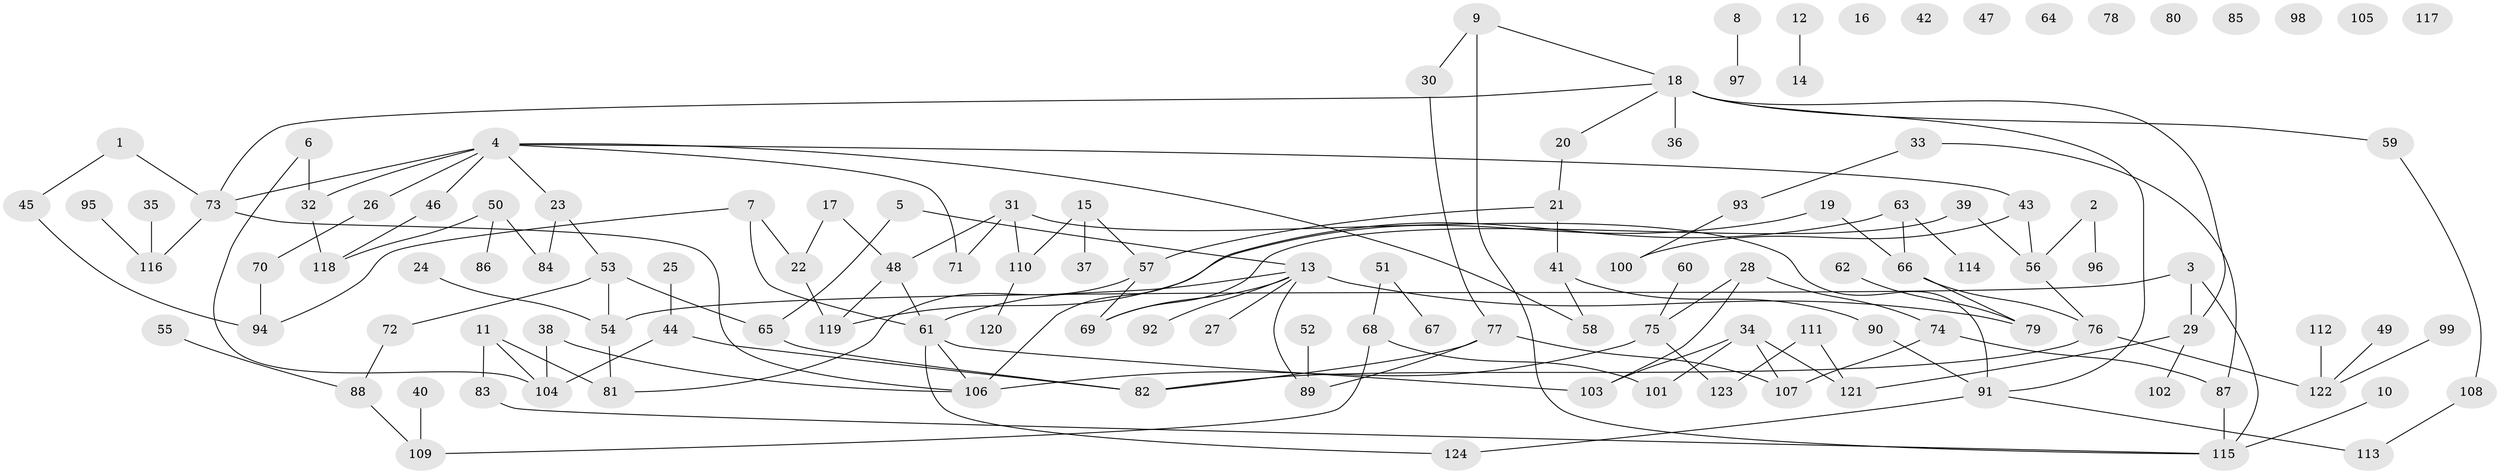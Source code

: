 // coarse degree distribution, {2: 0.18823529411764706, 1: 0.2235294117647059, 3: 0.21176470588235294, 11: 0.011764705882352941, 4: 0.10588235294117647, 7: 0.011764705882352941, 0: 0.12941176470588237, 6: 0.03529411764705882, 9: 0.011764705882352941, 5: 0.07058823529411765}
// Generated by graph-tools (version 1.1) at 2025/23/03/03/25 07:23:28]
// undirected, 124 vertices, 148 edges
graph export_dot {
graph [start="1"]
  node [color=gray90,style=filled];
  1;
  2;
  3;
  4;
  5;
  6;
  7;
  8;
  9;
  10;
  11;
  12;
  13;
  14;
  15;
  16;
  17;
  18;
  19;
  20;
  21;
  22;
  23;
  24;
  25;
  26;
  27;
  28;
  29;
  30;
  31;
  32;
  33;
  34;
  35;
  36;
  37;
  38;
  39;
  40;
  41;
  42;
  43;
  44;
  45;
  46;
  47;
  48;
  49;
  50;
  51;
  52;
  53;
  54;
  55;
  56;
  57;
  58;
  59;
  60;
  61;
  62;
  63;
  64;
  65;
  66;
  67;
  68;
  69;
  70;
  71;
  72;
  73;
  74;
  75;
  76;
  77;
  78;
  79;
  80;
  81;
  82;
  83;
  84;
  85;
  86;
  87;
  88;
  89;
  90;
  91;
  92;
  93;
  94;
  95;
  96;
  97;
  98;
  99;
  100;
  101;
  102;
  103;
  104;
  105;
  106;
  107;
  108;
  109;
  110;
  111;
  112;
  113;
  114;
  115;
  116;
  117;
  118;
  119;
  120;
  121;
  122;
  123;
  124;
  1 -- 45;
  1 -- 73;
  2 -- 56;
  2 -- 96;
  3 -- 29;
  3 -- 54;
  3 -- 115;
  4 -- 23;
  4 -- 26;
  4 -- 32;
  4 -- 43;
  4 -- 46;
  4 -- 58;
  4 -- 71;
  4 -- 73;
  5 -- 13;
  5 -- 65;
  6 -- 32;
  6 -- 104;
  7 -- 22;
  7 -- 61;
  7 -- 94;
  8 -- 97;
  9 -- 18;
  9 -- 30;
  9 -- 115;
  10 -- 115;
  11 -- 81;
  11 -- 83;
  11 -- 104;
  12 -- 14;
  13 -- 27;
  13 -- 61;
  13 -- 69;
  13 -- 79;
  13 -- 89;
  13 -- 92;
  15 -- 37;
  15 -- 57;
  15 -- 110;
  17 -- 22;
  17 -- 48;
  18 -- 20;
  18 -- 29;
  18 -- 36;
  18 -- 59;
  18 -- 73;
  18 -- 91;
  19 -- 66;
  19 -- 106;
  20 -- 21;
  21 -- 41;
  21 -- 57;
  22 -- 119;
  23 -- 53;
  23 -- 84;
  24 -- 54;
  25 -- 44;
  26 -- 70;
  28 -- 74;
  28 -- 75;
  28 -- 103;
  29 -- 102;
  29 -- 121;
  30 -- 77;
  31 -- 48;
  31 -- 71;
  31 -- 91;
  31 -- 110;
  32 -- 118;
  33 -- 87;
  33 -- 93;
  34 -- 101;
  34 -- 103;
  34 -- 107;
  34 -- 121;
  35 -- 116;
  38 -- 104;
  38 -- 106;
  39 -- 56;
  39 -- 69;
  40 -- 109;
  41 -- 58;
  41 -- 90;
  43 -- 56;
  43 -- 100;
  44 -- 82;
  44 -- 104;
  45 -- 94;
  46 -- 118;
  48 -- 61;
  48 -- 119;
  49 -- 122;
  50 -- 84;
  50 -- 86;
  50 -- 118;
  51 -- 67;
  51 -- 68;
  52 -- 89;
  53 -- 54;
  53 -- 65;
  53 -- 72;
  54 -- 81;
  55 -- 88;
  56 -- 76;
  57 -- 69;
  57 -- 81;
  59 -- 108;
  60 -- 75;
  61 -- 103;
  61 -- 106;
  61 -- 124;
  62 -- 79;
  63 -- 66;
  63 -- 114;
  63 -- 119;
  65 -- 82;
  66 -- 76;
  66 -- 79;
  68 -- 101;
  68 -- 109;
  70 -- 94;
  72 -- 88;
  73 -- 106;
  73 -- 116;
  74 -- 87;
  74 -- 107;
  75 -- 106;
  75 -- 123;
  76 -- 82;
  76 -- 122;
  77 -- 82;
  77 -- 89;
  77 -- 107;
  83 -- 115;
  87 -- 115;
  88 -- 109;
  90 -- 91;
  91 -- 113;
  91 -- 124;
  93 -- 100;
  95 -- 116;
  99 -- 122;
  108 -- 113;
  110 -- 120;
  111 -- 121;
  111 -- 123;
  112 -- 122;
}
